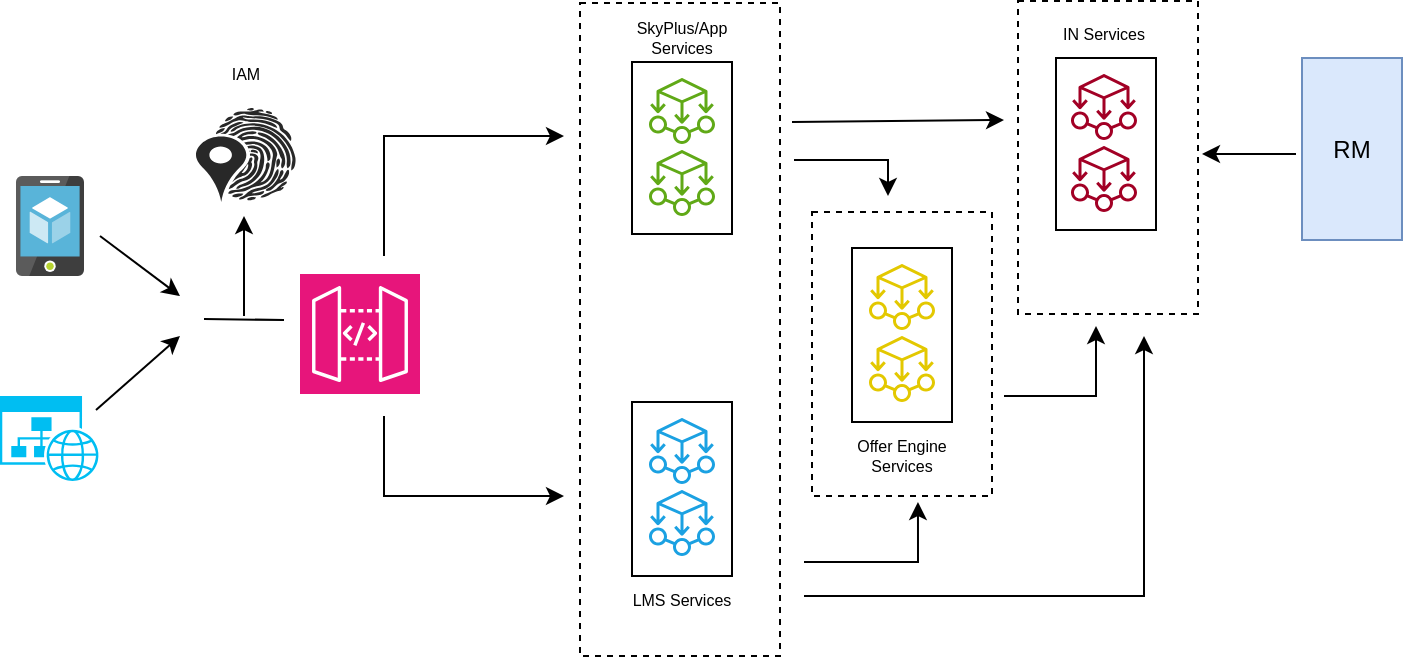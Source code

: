 <mxfile version="23.1.1" type="github">
  <diagram name="Page-1" id="imfpy0Pov8flkuBBiqmy">
    <mxGraphModel dx="794" dy="454" grid="1" gridSize="10" guides="1" tooltips="1" connect="1" arrows="1" fold="1" page="1" pageScale="1" pageWidth="850" pageHeight="1100" math="0" shadow="0">
      <root>
        <mxCell id="0" />
        <mxCell id="1" parent="0" />
        <mxCell id="nZtmwKzg-fRjrrjrNqXi-2" value="" style="rounded=0;whiteSpace=wrap;html=1;dashed=1;" vertex="1" parent="1">
          <mxGeometry x="474" y="118" width="90" height="142" as="geometry" />
        </mxCell>
        <mxCell id="v5AI_yrHXNZjAFn2bGB4-1" value="" style="rounded=0;whiteSpace=wrap;html=1;dashed=1;" parent="1" vertex="1">
          <mxGeometry x="577" y="12.5" width="90" height="156.5" as="geometry" />
        </mxCell>
        <mxCell id="o5u9xkLmA_ON-qVbJsRd-68" value="" style="rounded=0;whiteSpace=wrap;html=1;dashed=1;" parent="1" vertex="1">
          <mxGeometry x="358" y="13.5" width="100" height="326.5" as="geometry" />
        </mxCell>
        <mxCell id="o5u9xkLmA_ON-qVbJsRd-3" value="" style="image;sketch=0;aspect=fixed;html=1;points=[];align=center;fontSize=12;image=img/lib/mscae/App_Service_Mobile_App.svg;" parent="1" vertex="1">
          <mxGeometry x="76" y="100" width="34" height="50" as="geometry" />
        </mxCell>
        <mxCell id="o5u9xkLmA_ON-qVbJsRd-4" value="" style="verticalLabelPosition=bottom;html=1;verticalAlign=top;align=center;strokeColor=none;fillColor=#00BEF2;shape=mxgraph.azure.website_generic;pointerEvents=1;" parent="1" vertex="1">
          <mxGeometry x="68" y="210" width="50" height="42.5" as="geometry" />
        </mxCell>
        <mxCell id="o5u9xkLmA_ON-qVbJsRd-5" value="" style="sketch=0;points=[[0,0,0],[0.25,0,0],[0.5,0,0],[0.75,0,0],[1,0,0],[0,1,0],[0.25,1,0],[0.5,1,0],[0.75,1,0],[1,1,0],[0,0.25,0],[0,0.5,0],[0,0.75,0],[1,0.25,0],[1,0.5,0],[1,0.75,0]];outlineConnect=0;fontColor=#232F3E;fillColor=#E7157B;strokeColor=#ffffff;dashed=0;verticalLabelPosition=bottom;verticalAlign=top;align=center;html=1;fontSize=12;fontStyle=0;aspect=fixed;shape=mxgraph.aws4.resourceIcon;resIcon=mxgraph.aws4.api_gateway;" parent="1" vertex="1">
          <mxGeometry x="218" y="149" width="60" height="60" as="geometry" />
        </mxCell>
        <mxCell id="o5u9xkLmA_ON-qVbJsRd-35" value="" style="rounded=0;whiteSpace=wrap;html=1;" parent="1" vertex="1">
          <mxGeometry x="384" y="213" width="50" height="87" as="geometry" />
        </mxCell>
        <mxCell id="o5u9xkLmA_ON-qVbJsRd-36" value="" style="sketch=0;outlineConnect=0;fontColor=#ffffff;fillColor=#1ba1e2;strokeColor=#006EAF;dashed=0;verticalLabelPosition=bottom;verticalAlign=top;align=center;html=1;fontSize=12;fontStyle=0;aspect=fixed;pointerEvents=1;shape=mxgraph.aws4.ec2_aws_microservice_extractor_for_net;" parent="1" vertex="1">
          <mxGeometry x="392.5" y="221" width="33" height="33" as="geometry" />
        </mxCell>
        <mxCell id="o5u9xkLmA_ON-qVbJsRd-37" value="" style="sketch=0;outlineConnect=0;fontColor=#ffffff;fillColor=#1ba1e2;strokeColor=#006EAF;dashed=0;verticalLabelPosition=bottom;verticalAlign=top;align=center;html=1;fontSize=12;fontStyle=0;aspect=fixed;pointerEvents=1;shape=mxgraph.aws4.ec2_aws_microservice_extractor_for_net;" parent="1" vertex="1">
          <mxGeometry x="392.5" y="257" width="33" height="33" as="geometry" />
        </mxCell>
        <mxCell id="o5u9xkLmA_ON-qVbJsRd-38" value="SkyPlus/App Services" style="text;html=1;strokeColor=none;fillColor=none;align=center;verticalAlign=middle;whiteSpace=wrap;rounded=0;fontSize=8;" parent="1" vertex="1">
          <mxGeometry x="379" y="16" width="60" height="30" as="geometry" />
        </mxCell>
        <mxCell id="o5u9xkLmA_ON-qVbJsRd-39" value="LMS Services" style="text;html=1;strokeColor=none;fillColor=none;align=center;verticalAlign=middle;whiteSpace=wrap;rounded=0;fontSize=8;" parent="1" vertex="1">
          <mxGeometry x="379" y="297" width="60" height="30" as="geometry" />
        </mxCell>
        <mxCell id="o5u9xkLmA_ON-qVbJsRd-40" value="" style="rounded=0;whiteSpace=wrap;html=1;" parent="1" vertex="1">
          <mxGeometry x="384" y="43" width="50" height="86" as="geometry" />
        </mxCell>
        <mxCell id="o5u9xkLmA_ON-qVbJsRd-41" value="" style="sketch=0;outlineConnect=0;fontColor=#ffffff;fillColor=#60a917;strokeColor=#2D7600;dashed=0;verticalLabelPosition=bottom;verticalAlign=top;align=center;html=1;fontSize=12;fontStyle=0;aspect=fixed;pointerEvents=1;shape=mxgraph.aws4.ec2_aws_microservice_extractor_for_net;" parent="1" vertex="1">
          <mxGeometry x="392.5" y="51" width="33" height="33" as="geometry" />
        </mxCell>
        <mxCell id="o5u9xkLmA_ON-qVbJsRd-42" value="" style="sketch=0;outlineConnect=0;fontColor=#ffffff;fillColor=#60a917;strokeColor=#2D7600;dashed=0;verticalLabelPosition=bottom;verticalAlign=top;align=center;html=1;fontSize=12;fontStyle=0;aspect=fixed;pointerEvents=1;shape=mxgraph.aws4.ec2_aws_microservice_extractor_for_net;" parent="1" vertex="1">
          <mxGeometry x="392.5" y="87" width="33" height="33" as="geometry" />
        </mxCell>
        <mxCell id="o5u9xkLmA_ON-qVbJsRd-43" value="" style="rounded=0;whiteSpace=wrap;html=1;" parent="1" vertex="1">
          <mxGeometry x="596" y="41" width="50" height="86" as="geometry" />
        </mxCell>
        <mxCell id="o5u9xkLmA_ON-qVbJsRd-44" value="" style="sketch=0;outlineConnect=0;fontColor=#ffffff;fillColor=#a20025;strokeColor=#6F0000;dashed=0;verticalLabelPosition=bottom;verticalAlign=top;align=center;html=1;fontSize=12;fontStyle=0;aspect=fixed;pointerEvents=1;shape=mxgraph.aws4.ec2_aws_microservice_extractor_for_net;" parent="1" vertex="1">
          <mxGeometry x="603.5" y="49" width="33" height="33" as="geometry" />
        </mxCell>
        <mxCell id="o5u9xkLmA_ON-qVbJsRd-45" value="" style="sketch=0;outlineConnect=0;fontColor=#ffffff;fillColor=#a20025;strokeColor=#6F0000;dashed=0;verticalLabelPosition=bottom;verticalAlign=top;align=center;html=1;fontSize=12;fontStyle=0;aspect=fixed;pointerEvents=1;shape=mxgraph.aws4.ec2_aws_microservice_extractor_for_net;" parent="1" vertex="1">
          <mxGeometry x="603.5" y="85" width="33" height="33" as="geometry" />
        </mxCell>
        <mxCell id="o5u9xkLmA_ON-qVbJsRd-46" value="IN Services" style="text;html=1;strokeColor=none;fillColor=none;align=center;verticalAlign=middle;whiteSpace=wrap;rounded=0;fontSize=8;" parent="1" vertex="1">
          <mxGeometry x="590" y="14" width="60" height="30" as="geometry" />
        </mxCell>
        <mxCell id="o5u9xkLmA_ON-qVbJsRd-47" value="" style="rounded=0;whiteSpace=wrap;html=1;" parent="1" vertex="1">
          <mxGeometry x="494" y="136" width="50" height="87" as="geometry" />
        </mxCell>
        <mxCell id="o5u9xkLmA_ON-qVbJsRd-48" value="" style="sketch=0;outlineConnect=0;fontColor=#000000;fillColor=#e3c800;strokeColor=#B09500;dashed=0;verticalLabelPosition=bottom;verticalAlign=top;align=center;html=1;fontSize=12;fontStyle=0;aspect=fixed;pointerEvents=1;shape=mxgraph.aws4.ec2_aws_microservice_extractor_for_net;" parent="1" vertex="1">
          <mxGeometry x="502.5" y="144" width="33" height="33" as="geometry" />
        </mxCell>
        <mxCell id="o5u9xkLmA_ON-qVbJsRd-49" value="" style="sketch=0;outlineConnect=0;fontColor=#000000;fillColor=#e3c800;strokeColor=#B09500;dashed=0;verticalLabelPosition=bottom;verticalAlign=top;align=center;html=1;fontSize=12;fontStyle=0;aspect=fixed;pointerEvents=1;shape=mxgraph.aws4.ec2_aws_microservice_extractor_for_net;" parent="1" vertex="1">
          <mxGeometry x="502.5" y="180" width="33" height="33" as="geometry" />
        </mxCell>
        <mxCell id="o5u9xkLmA_ON-qVbJsRd-50" value="RM" style="rounded=0;whiteSpace=wrap;html=1;fillColor=#dae8fc;strokeColor=#6c8ebf;" parent="1" vertex="1">
          <mxGeometry x="719" y="41" width="50" height="91" as="geometry" />
        </mxCell>
        <mxCell id="o5u9xkLmA_ON-qVbJsRd-53" value="Offer Engine&lt;br&gt;Services" style="text;html=1;strokeColor=none;fillColor=none;align=center;verticalAlign=middle;whiteSpace=wrap;rounded=0;fontSize=8;" parent="1" vertex="1">
          <mxGeometry x="489" y="225" width="60" height="30" as="geometry" />
        </mxCell>
        <mxCell id="o5u9xkLmA_ON-qVbJsRd-54" value="" style="endArrow=classic;html=1;rounded=0;" parent="1" edge="1">
          <mxGeometry width="50" height="50" relative="1" as="geometry">
            <mxPoint x="118" y="130" as="sourcePoint" />
            <mxPoint x="158" y="160" as="targetPoint" />
          </mxGeometry>
        </mxCell>
        <mxCell id="o5u9xkLmA_ON-qVbJsRd-57" value="" style="endArrow=classic;html=1;rounded=0;" parent="1" edge="1">
          <mxGeometry width="50" height="50" relative="1" as="geometry">
            <mxPoint x="260" y="140" as="sourcePoint" />
            <mxPoint x="350" y="80" as="targetPoint" />
            <Array as="points">
              <mxPoint x="260" y="80" />
            </Array>
          </mxGeometry>
        </mxCell>
        <mxCell id="o5u9xkLmA_ON-qVbJsRd-58" value="" style="endArrow=classic;html=1;rounded=0;" parent="1" edge="1">
          <mxGeometry width="50" height="50" relative="1" as="geometry">
            <mxPoint x="260" y="220" as="sourcePoint" />
            <mxPoint x="350" y="260" as="targetPoint" />
            <Array as="points">
              <mxPoint x="260" y="260" />
            </Array>
          </mxGeometry>
        </mxCell>
        <mxCell id="o5u9xkLmA_ON-qVbJsRd-61" value="" style="endArrow=classic;html=1;rounded=0;" parent="1" edge="1">
          <mxGeometry width="50" height="50" relative="1" as="geometry">
            <mxPoint x="464" y="73" as="sourcePoint" />
            <mxPoint x="570" y="72" as="targetPoint" />
          </mxGeometry>
        </mxCell>
        <mxCell id="o5u9xkLmA_ON-qVbJsRd-63" value="" style="endArrow=classic;html=1;rounded=0;" parent="1" edge="1">
          <mxGeometry width="50" height="50" relative="1" as="geometry">
            <mxPoint x="465" y="92" as="sourcePoint" />
            <mxPoint x="512" y="110" as="targetPoint" />
            <Array as="points">
              <mxPoint x="512" y="92" />
            </Array>
          </mxGeometry>
        </mxCell>
        <mxCell id="o5u9xkLmA_ON-qVbJsRd-64" value="" style="endArrow=classic;html=1;rounded=0;entryX=0.633;entryY=1.167;entryDx=0;entryDy=0;entryPerimeter=0;" parent="1" edge="1">
          <mxGeometry width="50" height="50" relative="1" as="geometry">
            <mxPoint x="470" y="293" as="sourcePoint" />
            <mxPoint x="526.98" y="263.01" as="targetPoint" />
            <Array as="points">
              <mxPoint x="527" y="293" />
            </Array>
          </mxGeometry>
        </mxCell>
        <mxCell id="o5u9xkLmA_ON-qVbJsRd-66" value="" style="endArrow=classic;html=1;rounded=0;" parent="1" edge="1">
          <mxGeometry width="50" height="50" relative="1" as="geometry">
            <mxPoint x="716" y="89" as="sourcePoint" />
            <mxPoint x="669" y="89" as="targetPoint" />
          </mxGeometry>
        </mxCell>
        <mxCell id="o5u9xkLmA_ON-qVbJsRd-67" value="" style="endArrow=classic;html=1;rounded=0;" parent="1" edge="1">
          <mxGeometry width="50" height="50" relative="1" as="geometry">
            <mxPoint x="570" y="210" as="sourcePoint" />
            <mxPoint x="616" y="175" as="targetPoint" />
            <Array as="points">
              <mxPoint x="616" y="210" />
            </Array>
          </mxGeometry>
        </mxCell>
        <mxCell id="o5u9xkLmA_ON-qVbJsRd-69" value="" style="endArrow=classic;html=1;rounded=0;" parent="1" edge="1">
          <mxGeometry width="50" height="50" relative="1" as="geometry">
            <mxPoint x="116" y="217" as="sourcePoint" />
            <mxPoint x="158" y="180" as="targetPoint" />
          </mxGeometry>
        </mxCell>
        <mxCell id="o5u9xkLmA_ON-qVbJsRd-75" value="" style="endArrow=none;html=1;rounded=0;" parent="1" edge="1">
          <mxGeometry width="50" height="50" relative="1" as="geometry">
            <mxPoint x="170" y="171.5" as="sourcePoint" />
            <mxPoint x="210" y="172" as="targetPoint" />
          </mxGeometry>
        </mxCell>
        <mxCell id="o5u9xkLmA_ON-qVbJsRd-76" value="" style="verticalLabelPosition=bottom;sketch=0;html=1;fillColor=#282828;strokeColor=none;verticalAlign=top;pointerEvents=1;align=center;shape=mxgraph.cisco_safe.security_icons.iam;" parent="1" vertex="1">
          <mxGeometry x="166" y="66" width="50" height="47" as="geometry" />
        </mxCell>
        <mxCell id="v5AI_yrHXNZjAFn2bGB4-2" value="IAM" style="text;html=1;strokeColor=none;fillColor=none;align=center;verticalAlign=middle;whiteSpace=wrap;rounded=0;fontSize=8;" parent="1" vertex="1">
          <mxGeometry x="161" y="34" width="60" height="30" as="geometry" />
        </mxCell>
        <mxCell id="v5AI_yrHXNZjAFn2bGB4-4" value="" style="endArrow=classic;html=1;rounded=0;" parent="1" edge="1">
          <mxGeometry width="50" height="50" relative="1" as="geometry">
            <mxPoint x="190" y="170" as="sourcePoint" />
            <mxPoint x="190" y="120" as="targetPoint" />
          </mxGeometry>
        </mxCell>
        <mxCell id="nZtmwKzg-fRjrrjrNqXi-1" value="" style="endArrow=classic;html=1;rounded=0;" edge="1" parent="1">
          <mxGeometry width="50" height="50" relative="1" as="geometry">
            <mxPoint x="470" y="310" as="sourcePoint" />
            <mxPoint x="640" y="180" as="targetPoint" />
            <Array as="points">
              <mxPoint x="640" y="310" />
              <mxPoint x="640" y="250" />
            </Array>
          </mxGeometry>
        </mxCell>
      </root>
    </mxGraphModel>
  </diagram>
</mxfile>
